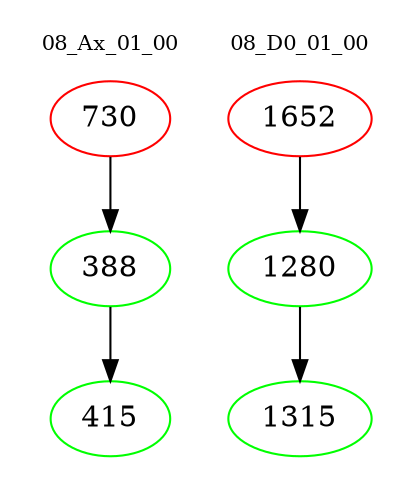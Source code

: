 digraph{
subgraph cluster_0 {
color = white
label = "08_Ax_01_00";
fontsize=10;
T0_730 [label="730", color="red"]
T0_730 -> T0_388 [color="black"]
T0_388 [label="388", color="green"]
T0_388 -> T0_415 [color="black"]
T0_415 [label="415", color="green"]
}
subgraph cluster_1 {
color = white
label = "08_D0_01_00";
fontsize=10;
T1_1652 [label="1652", color="red"]
T1_1652 -> T1_1280 [color="black"]
T1_1280 [label="1280", color="green"]
T1_1280 -> T1_1315 [color="black"]
T1_1315 [label="1315", color="green"]
}
}
